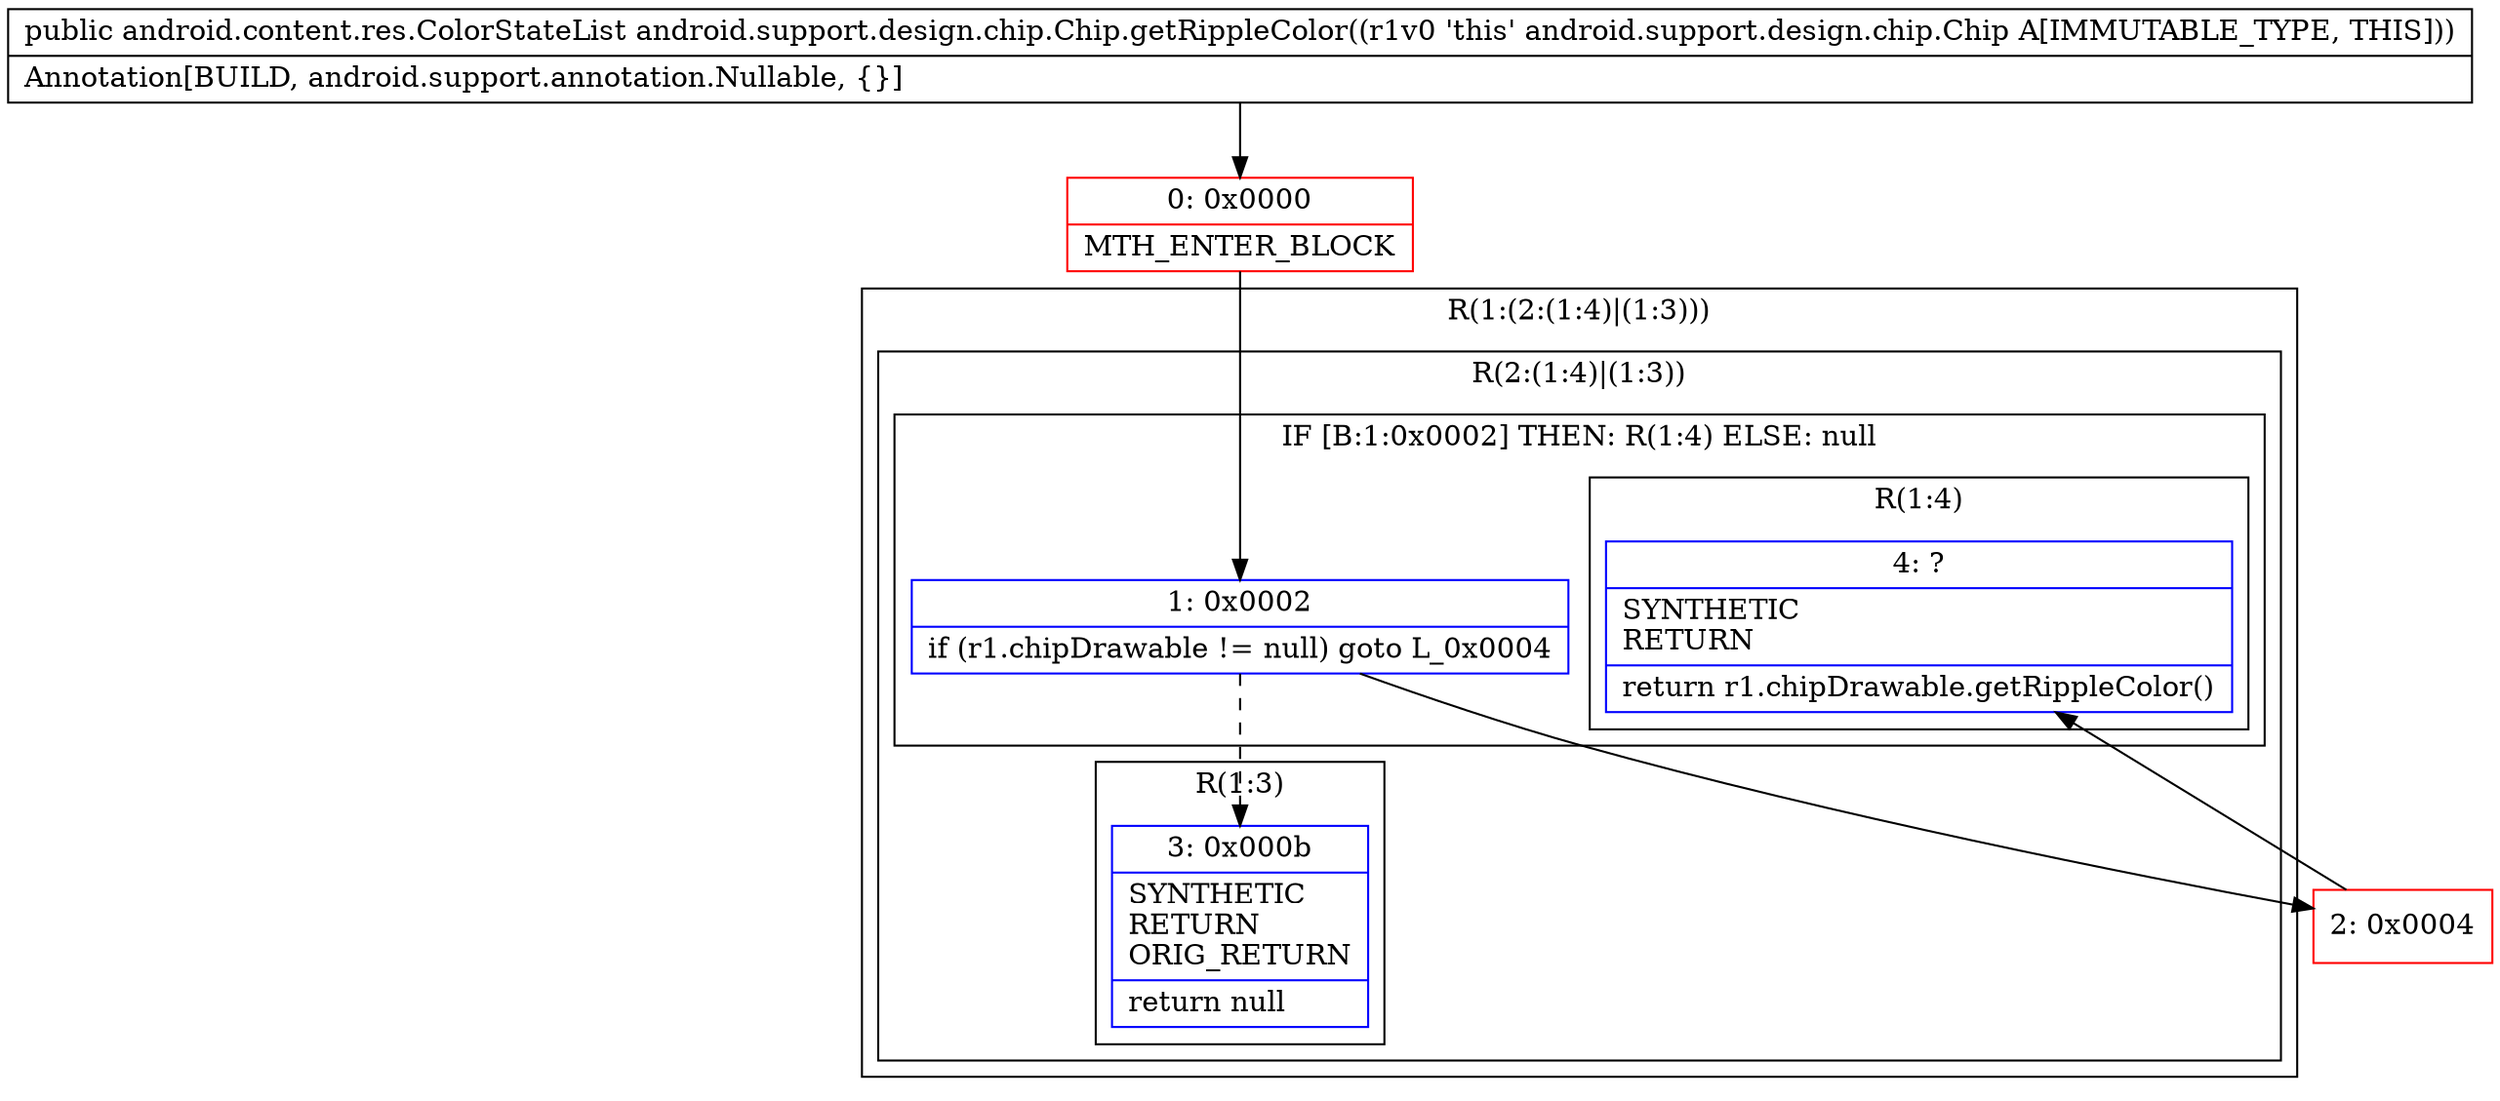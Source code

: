 digraph "CFG forandroid.support.design.chip.Chip.getRippleColor()Landroid\/content\/res\/ColorStateList;" {
subgraph cluster_Region_764328817 {
label = "R(1:(2:(1:4)|(1:3)))";
node [shape=record,color=blue];
subgraph cluster_Region_2045817757 {
label = "R(2:(1:4)|(1:3))";
node [shape=record,color=blue];
subgraph cluster_IfRegion_1444200379 {
label = "IF [B:1:0x0002] THEN: R(1:4) ELSE: null";
node [shape=record,color=blue];
Node_1 [shape=record,label="{1\:\ 0x0002|if (r1.chipDrawable != null) goto L_0x0004\l}"];
subgraph cluster_Region_1407913627 {
label = "R(1:4)";
node [shape=record,color=blue];
Node_4 [shape=record,label="{4\:\ ?|SYNTHETIC\lRETURN\l|return r1.chipDrawable.getRippleColor()\l}"];
}
}
subgraph cluster_Region_199647908 {
label = "R(1:3)";
node [shape=record,color=blue];
Node_3 [shape=record,label="{3\:\ 0x000b|SYNTHETIC\lRETURN\lORIG_RETURN\l|return null\l}"];
}
}
}
Node_0 [shape=record,color=red,label="{0\:\ 0x0000|MTH_ENTER_BLOCK\l}"];
Node_2 [shape=record,color=red,label="{2\:\ 0x0004}"];
MethodNode[shape=record,label="{public android.content.res.ColorStateList android.support.design.chip.Chip.getRippleColor((r1v0 'this' android.support.design.chip.Chip A[IMMUTABLE_TYPE, THIS]))  | Annotation[BUILD, android.support.annotation.Nullable, \{\}]\l}"];
MethodNode -> Node_0;
Node_1 -> Node_2;
Node_1 -> Node_3[style=dashed];
Node_0 -> Node_1;
Node_2 -> Node_4;
}

